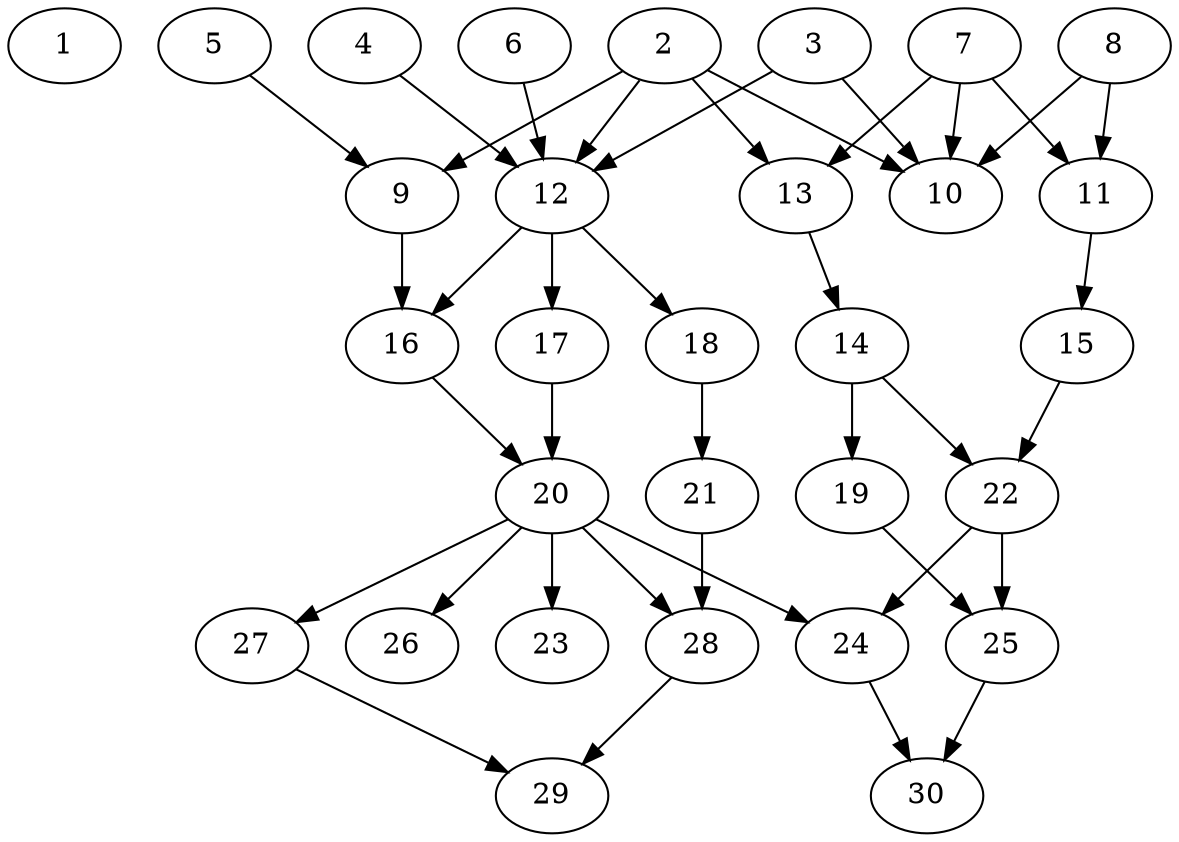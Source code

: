 // DAG (tier=2-normal, mode=compute, n=30, ccr=0.384, fat=0.555, density=0.478, regular=0.554, jump=0.121, mindata=524288, maxdata=8388608)
// DAG automatically generated by daggen at Sun Aug 24 16:33:33 2025
// /home/ermia/Project/Environments/daggen/bin/daggen --dot --ccr 0.384 --fat 0.555 --regular 0.554 --density 0.478 --jump 0.121 --mindata 524288 --maxdata 8388608 -n 30 
digraph G {
  1 [size="397588421832918336", alpha="0.05", expect_size="198794210916459168"]
  2 [size="433143372854004", alpha="0.05", expect_size="216571686427002"]
  2 -> 9 [size ="7974420480000"]
  2 -> 10 [size ="7974420480000"]
  2 -> 12 [size ="7974420480000"]
  2 -> 13 [size ="7974420480000"]
  3 [size="279514304114498", alpha="0.20", expect_size="139757152057249"]
  3 -> 10 [size ="25807686729728"]
  3 -> 12 [size ="25807686729728"]
  4 [size="107263956359315456000", alpha="0.09", expect_size="53631978179657728000"]
  4 -> 12 [size ="180603374796800"]
  5 [size="5833960847327657", alpha="0.20", expect_size="2916980423663828"]
  5 -> 9 [size ="115897754714112"]
  6 [size="15400437724117748", alpha="0.18", expect_size="7700218862058874"]
  6 -> 12 [size ="477158820544512"]
  7 [size="14621626352128350", alpha="0.19", expect_size="7310813176064175"]
  7 -> 10 [size ="236882512314368"]
  7 -> 11 [size ="236882512314368"]
  7 -> 13 [size ="236882512314368"]
  8 [size="11211420844111442", alpha="0.12", expect_size="5605710422055721"]
  8 -> 10 [size ="22178439364608"]
  8 -> 11 [size ="22178439364608"]
  9 [size="291423409595564", alpha="0.02", expect_size="145711704797782"]
  9 -> 16 [size ="4870794903552"]
  10 [size="5317971285300030", alpha="0.18", expect_size="2658985642650015"]
  11 [size="1891987961975468", alpha="0.15", expect_size="945993980987734"]
  11 -> 15 [size ="33520885956608"]
  12 [size="351661403775401197568", alpha="0.05", expect_size="175830701887700598784"]
  12 -> 16 [size ="398571698388992"]
  12 -> 17 [size ="398571698388992"]
  12 -> 18 [size ="398571698388992"]
  13 [size="338863770737108032", alpha="0.12", expect_size="169431885368554016"]
  13 -> 14 [size ="297576943321088"]
  14 [size="256894611419444543488", alpha="0.07", expect_size="128447305709722271744"]
  14 -> 19 [size ="323290778304512"]
  14 -> 22 [size ="323290778304512"]
  15 [size="77346510310277456", alpha="0.07", expect_size="38673255155138728"]
  15 -> 22 [size ="30410515939328"]
  16 [size="310101772330860544", alpha="0.01", expect_size="155050886165430272"]
  16 -> 20 [size ="3665158995968"]
  17 [size="23545535131105099776", alpha="0.01", expect_size="11772767565552549888"]
  17 -> 20 [size ="65719718903808"]
  18 [size="541346563286259204096", alpha="0.03", expect_size="270673281643129602048"]
  18 -> 21 [size ="531382086402048"]
  19 [size="5203048246602129", alpha="0.04", expect_size="2601524123301064"]
  19 -> 25 [size ="91961969082368"]
  20 [size="339409338873279414272", alpha="0.11", expect_size="169704669436639707136"]
  20 -> 23 [size ="389259462705152"]
  20 -> 24 [size ="389259462705152"]
  20 -> 26 [size ="389259462705152"]
  20 -> 27 [size ="389259462705152"]
  20 -> 28 [size ="389259462705152"]
  21 [size="183361946782534528", alpha="0.02", expect_size="91680973391267264"]
  21 -> 28 [size ="92964575510528"]
  22 [size="21332945886451040", alpha="0.01", expect_size="10666472943225520"]
  22 -> 24 [size ="453420234309632"]
  22 -> 25 [size ="453420234309632"]
  23 [size="13014929520748422", alpha="0.13", expect_size="6507464760374211"]
  24 [size="6199650197874671616", alpha="0.09", expect_size="3099825098937335808"]
  24 -> 30 [size ="26998197977088"]
  25 [size="67117020940055760", alpha="0.03", expect_size="33558510470027880"]
  25 -> 30 [size ="28710010880000"]
  26 [size="134610909652483120", alpha="0.14", expect_size="67305454826241560"]
  27 [size="34528779690835968000", alpha="0.03", expect_size="17264389845417984000"]
  27 -> 29 [size ="84828959539200"]
  28 [size="16999651101055647744", alpha="0.13", expect_size="8499825550527823872"]
  28 -> 29 [size ="52891188461568"]
  29 [size="440419268446650368", alpha="0.18", expect_size="220209634223325184"]
  30 [size="164772907606074976", alpha="0.04", expect_size="82386453803037488"]
}